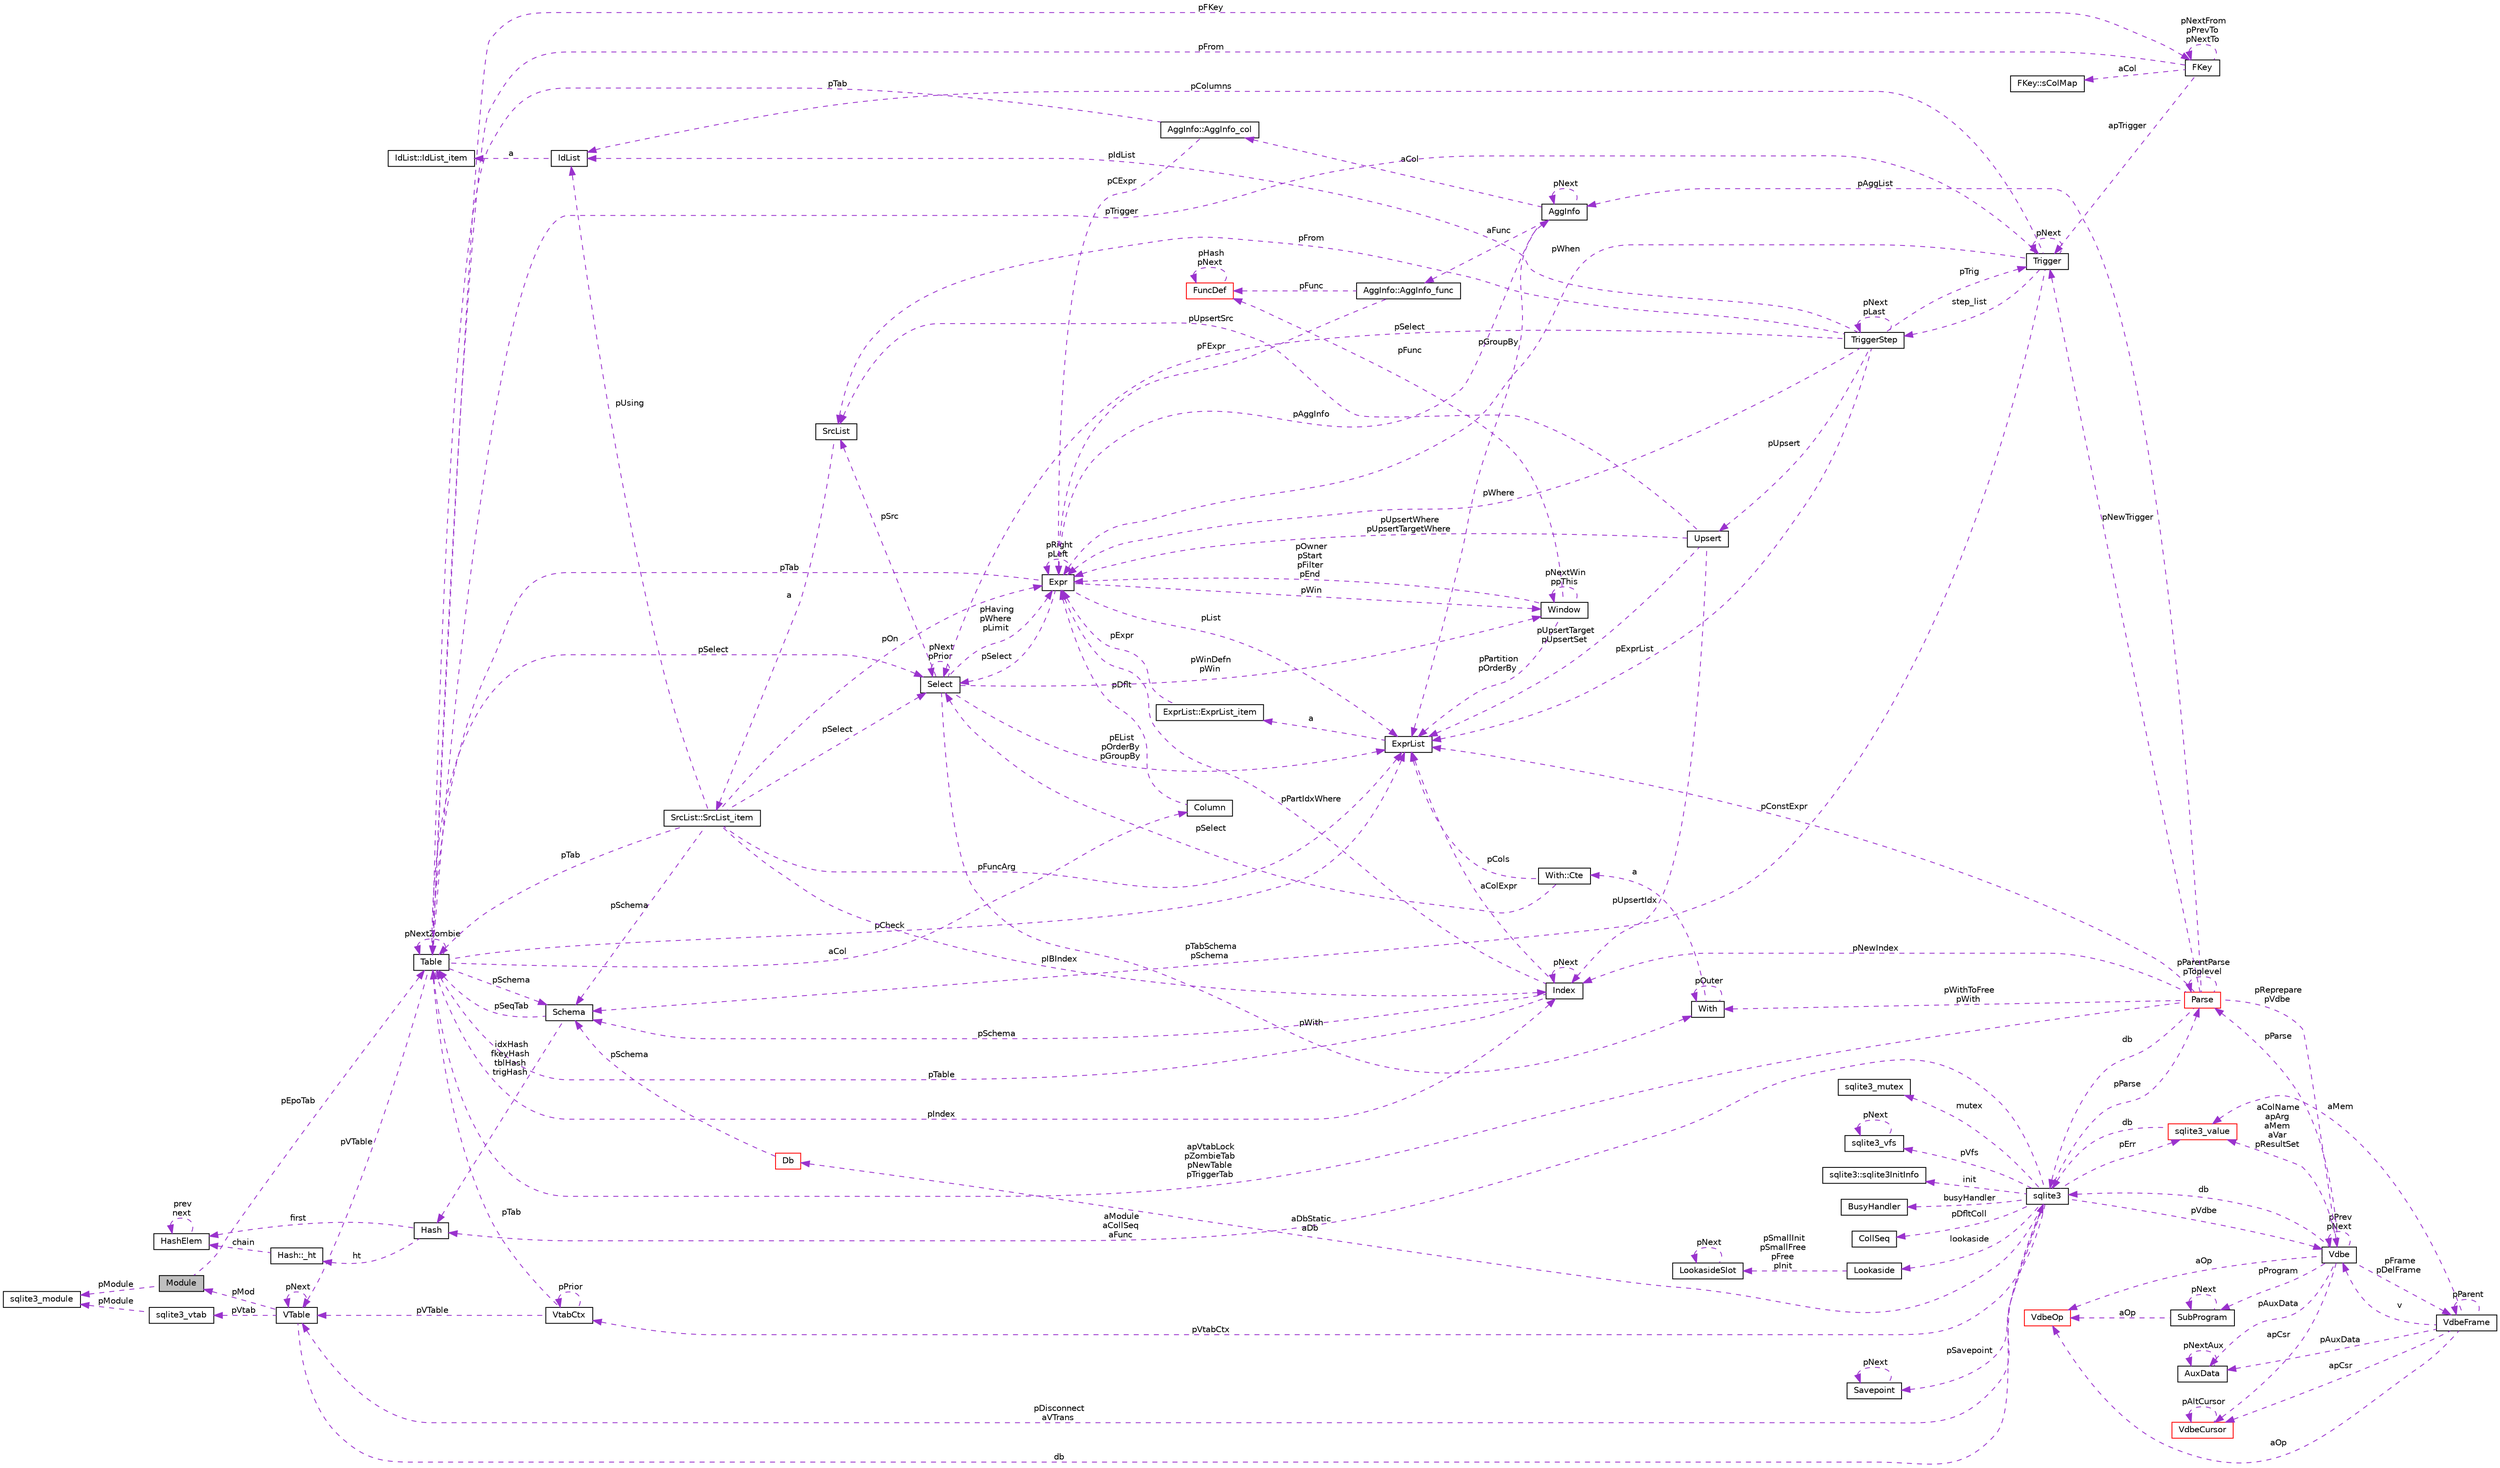 digraph "Module"
{
 // LATEX_PDF_SIZE
  edge [fontname="Helvetica",fontsize="10",labelfontname="Helvetica",labelfontsize="10"];
  node [fontname="Helvetica",fontsize="10",shape=record];
  rankdir="LR";
  Node1 [label="Module",height=0.2,width=0.4,color="black", fillcolor="grey75", style="filled", fontcolor="black",tooltip=" "];
  Node2 -> Node1 [dir="back",color="darkorchid3",fontsize="10",style="dashed",label=" pModule" ,fontname="Helvetica"];
  Node2 [label="sqlite3_module",height=0.2,width=0.4,color="black", fillcolor="white", style="filled",URL="$structsqlite3__module.html",tooltip=" "];
  Node3 -> Node1 [dir="back",color="darkorchid3",fontsize="10",style="dashed",label=" pEpoTab" ,fontname="Helvetica"];
  Node3 [label="Table",height=0.2,width=0.4,color="black", fillcolor="white", style="filled",URL="$structTable.html",tooltip=" "];
  Node4 -> Node3 [dir="back",color="darkorchid3",fontsize="10",style="dashed",label=" pSchema" ,fontname="Helvetica"];
  Node4 [label="Schema",height=0.2,width=0.4,color="black", fillcolor="white", style="filled",URL="$structSchema.html",tooltip=" "];
  Node3 -> Node4 [dir="back",color="darkorchid3",fontsize="10",style="dashed",label=" pSeqTab" ,fontname="Helvetica"];
  Node5 -> Node4 [dir="back",color="darkorchid3",fontsize="10",style="dashed",label=" idxHash\nfkeyHash\ntblHash\ntrigHash" ,fontname="Helvetica"];
  Node5 [label="Hash",height=0.2,width=0.4,color="black", fillcolor="white", style="filled",URL="$structHash.html",tooltip=" "];
  Node6 -> Node5 [dir="back",color="darkorchid3",fontsize="10",style="dashed",label=" ht" ,fontname="Helvetica"];
  Node6 [label="Hash::_ht",height=0.2,width=0.4,color="black", fillcolor="white", style="filled",URL="$structHash_1_1__ht.html",tooltip=" "];
  Node7 -> Node6 [dir="back",color="darkorchid3",fontsize="10",style="dashed",label=" chain" ,fontname="Helvetica"];
  Node7 [label="HashElem",height=0.2,width=0.4,color="black", fillcolor="white", style="filled",URL="$structHashElem.html",tooltip=" "];
  Node7 -> Node7 [dir="back",color="darkorchid3",fontsize="10",style="dashed",label=" prev\nnext" ,fontname="Helvetica"];
  Node7 -> Node5 [dir="back",color="darkorchid3",fontsize="10",style="dashed",label=" first" ,fontname="Helvetica"];
  Node8 -> Node3 [dir="back",color="darkorchid3",fontsize="10",style="dashed",label=" aCol" ,fontname="Helvetica"];
  Node8 [label="Column",height=0.2,width=0.4,color="black", fillcolor="white", style="filled",URL="$structColumn.html",tooltip=" "];
  Node9 -> Node8 [dir="back",color="darkorchid3",fontsize="10",style="dashed",label=" pDflt" ,fontname="Helvetica"];
  Node9 [label="Expr",height=0.2,width=0.4,color="black", fillcolor="white", style="filled",URL="$structExpr.html",tooltip=" "];
  Node10 -> Node9 [dir="back",color="darkorchid3",fontsize="10",style="dashed",label=" pAggInfo" ,fontname="Helvetica"];
  Node10 [label="AggInfo",height=0.2,width=0.4,color="black", fillcolor="white", style="filled",URL="$structAggInfo.html",tooltip=" "];
  Node10 -> Node10 [dir="back",color="darkorchid3",fontsize="10",style="dashed",label=" pNext" ,fontname="Helvetica"];
  Node11 -> Node10 [dir="back",color="darkorchid3",fontsize="10",style="dashed",label=" aCol" ,fontname="Helvetica"];
  Node11 [label="AggInfo::AggInfo_col",height=0.2,width=0.4,color="black", fillcolor="white", style="filled",URL="$structAggInfo_1_1AggInfo__col.html",tooltip=" "];
  Node9 -> Node11 [dir="back",color="darkorchid3",fontsize="10",style="dashed",label=" pCExpr" ,fontname="Helvetica"];
  Node3 -> Node11 [dir="back",color="darkorchid3",fontsize="10",style="dashed",label=" pTab" ,fontname="Helvetica"];
  Node12 -> Node10 [dir="back",color="darkorchid3",fontsize="10",style="dashed",label=" aFunc" ,fontname="Helvetica"];
  Node12 [label="AggInfo::AggInfo_func",height=0.2,width=0.4,color="black", fillcolor="white", style="filled",URL="$structAggInfo_1_1AggInfo__func.html",tooltip=" "];
  Node9 -> Node12 [dir="back",color="darkorchid3",fontsize="10",style="dashed",label=" pFExpr" ,fontname="Helvetica"];
  Node13 -> Node12 [dir="back",color="darkorchid3",fontsize="10",style="dashed",label=" pFunc" ,fontname="Helvetica"];
  Node13 [label="FuncDef",height=0.2,width=0.4,color="red", fillcolor="white", style="filled",URL="$structFuncDef.html",tooltip=" "];
  Node13 -> Node13 [dir="back",color="darkorchid3",fontsize="10",style="dashed",label=" pHash\npNext" ,fontname="Helvetica"];
  Node15 -> Node10 [dir="back",color="darkorchid3",fontsize="10",style="dashed",label=" pGroupBy" ,fontname="Helvetica"];
  Node15 [label="ExprList",height=0.2,width=0.4,color="black", fillcolor="white", style="filled",URL="$structExprList.html",tooltip=" "];
  Node16 -> Node15 [dir="back",color="darkorchid3",fontsize="10",style="dashed",label=" a" ,fontname="Helvetica"];
  Node16 [label="ExprList::ExprList_item",height=0.2,width=0.4,color="black", fillcolor="white", style="filled",URL="$structExprList_1_1ExprList__item.html",tooltip=" "];
  Node9 -> Node16 [dir="back",color="darkorchid3",fontsize="10",style="dashed",label=" pExpr" ,fontname="Helvetica"];
  Node9 -> Node9 [dir="back",color="darkorchid3",fontsize="10",style="dashed",label=" pRight\npLeft" ,fontname="Helvetica"];
  Node3 -> Node9 [dir="back",color="darkorchid3",fontsize="10",style="dashed",label=" pTab" ,fontname="Helvetica"];
  Node17 -> Node9 [dir="back",color="darkorchid3",fontsize="10",style="dashed",label=" pSelect" ,fontname="Helvetica"];
  Node17 [label="Select",height=0.2,width=0.4,color="black", fillcolor="white", style="filled",URL="$structSelect.html",tooltip=" "];
  Node9 -> Node17 [dir="back",color="darkorchid3",fontsize="10",style="dashed",label=" pHaving\npWhere\npLimit" ,fontname="Helvetica"];
  Node18 -> Node17 [dir="back",color="darkorchid3",fontsize="10",style="dashed",label=" pWith" ,fontname="Helvetica"];
  Node18 [label="With",height=0.2,width=0.4,color="black", fillcolor="white", style="filled",URL="$structWith.html",tooltip=" "];
  Node19 -> Node18 [dir="back",color="darkorchid3",fontsize="10",style="dashed",label=" a" ,fontname="Helvetica"];
  Node19 [label="With::Cte",height=0.2,width=0.4,color="black", fillcolor="white", style="filled",URL="$structWith_1_1Cte.html",tooltip=" "];
  Node17 -> Node19 [dir="back",color="darkorchid3",fontsize="10",style="dashed",label=" pSelect" ,fontname="Helvetica"];
  Node15 -> Node19 [dir="back",color="darkorchid3",fontsize="10",style="dashed",label=" pCols" ,fontname="Helvetica"];
  Node18 -> Node18 [dir="back",color="darkorchid3",fontsize="10",style="dashed",label=" pOuter" ,fontname="Helvetica"];
  Node17 -> Node17 [dir="back",color="darkorchid3",fontsize="10",style="dashed",label=" pNext\npPrior" ,fontname="Helvetica"];
  Node20 -> Node17 [dir="back",color="darkorchid3",fontsize="10",style="dashed",label=" pSrc" ,fontname="Helvetica"];
  Node20 [label="SrcList",height=0.2,width=0.4,color="black", fillcolor="white", style="filled",URL="$structSrcList.html",tooltip=" "];
  Node21 -> Node20 [dir="back",color="darkorchid3",fontsize="10",style="dashed",label=" a" ,fontname="Helvetica"];
  Node21 [label="SrcList::SrcList_item",height=0.2,width=0.4,color="black", fillcolor="white", style="filled",URL="$structSrcList_1_1SrcList__item.html",tooltip=" "];
  Node4 -> Node21 [dir="back",color="darkorchid3",fontsize="10",style="dashed",label=" pSchema" ,fontname="Helvetica"];
  Node9 -> Node21 [dir="back",color="darkorchid3",fontsize="10",style="dashed",label=" pOn" ,fontname="Helvetica"];
  Node22 -> Node21 [dir="back",color="darkorchid3",fontsize="10",style="dashed",label=" pUsing" ,fontname="Helvetica"];
  Node22 [label="IdList",height=0.2,width=0.4,color="black", fillcolor="white", style="filled",URL="$structIdList.html",tooltip=" "];
  Node23 -> Node22 [dir="back",color="darkorchid3",fontsize="10",style="dashed",label=" a" ,fontname="Helvetica"];
  Node23 [label="IdList::IdList_item",height=0.2,width=0.4,color="black", fillcolor="white", style="filled",URL="$structIdList_1_1IdList__item.html",tooltip=" "];
  Node3 -> Node21 [dir="back",color="darkorchid3",fontsize="10",style="dashed",label=" pTab" ,fontname="Helvetica"];
  Node17 -> Node21 [dir="back",color="darkorchid3",fontsize="10",style="dashed",label=" pSelect" ,fontname="Helvetica"];
  Node24 -> Node21 [dir="back",color="darkorchid3",fontsize="10",style="dashed",label=" pIBIndex" ,fontname="Helvetica"];
  Node24 [label="Index",height=0.2,width=0.4,color="black", fillcolor="white", style="filled",URL="$structIndex.html",tooltip=" "];
  Node4 -> Node24 [dir="back",color="darkorchid3",fontsize="10",style="dashed",label=" pSchema" ,fontname="Helvetica"];
  Node9 -> Node24 [dir="back",color="darkorchid3",fontsize="10",style="dashed",label=" pPartIdxWhere" ,fontname="Helvetica"];
  Node3 -> Node24 [dir="back",color="darkorchid3",fontsize="10",style="dashed",label=" pTable" ,fontname="Helvetica"];
  Node15 -> Node24 [dir="back",color="darkorchid3",fontsize="10",style="dashed",label=" aColExpr" ,fontname="Helvetica"];
  Node24 -> Node24 [dir="back",color="darkorchid3",fontsize="10",style="dashed",label=" pNext" ,fontname="Helvetica"];
  Node15 -> Node21 [dir="back",color="darkorchid3",fontsize="10",style="dashed",label=" pFuncArg" ,fontname="Helvetica"];
  Node15 -> Node17 [dir="back",color="darkorchid3",fontsize="10",style="dashed",label=" pEList\npOrderBy\npGroupBy" ,fontname="Helvetica"];
  Node25 -> Node17 [dir="back",color="darkorchid3",fontsize="10",style="dashed",label=" pWinDefn\npWin" ,fontname="Helvetica"];
  Node25 [label="Window",height=0.2,width=0.4,color="black", fillcolor="white", style="filled",URL="$structWindow.html",tooltip=" "];
  Node9 -> Node25 [dir="back",color="darkorchid3",fontsize="10",style="dashed",label=" pOwner\npStart\npFilter\npEnd" ,fontname="Helvetica"];
  Node15 -> Node25 [dir="back",color="darkorchid3",fontsize="10",style="dashed",label=" pPartition\npOrderBy" ,fontname="Helvetica"];
  Node13 -> Node25 [dir="back",color="darkorchid3",fontsize="10",style="dashed",label=" pFunc" ,fontname="Helvetica"];
  Node25 -> Node25 [dir="back",color="darkorchid3",fontsize="10",style="dashed",label=" pNextWin\nppThis" ,fontname="Helvetica"];
  Node15 -> Node9 [dir="back",color="darkorchid3",fontsize="10",style="dashed",label=" pList" ,fontname="Helvetica"];
  Node25 -> Node9 [dir="back",color="darkorchid3",fontsize="10",style="dashed",label=" pWin" ,fontname="Helvetica"];
  Node26 -> Node3 [dir="back",color="darkorchid3",fontsize="10",style="dashed",label=" pFKey" ,fontname="Helvetica"];
  Node26 [label="FKey",height=0.2,width=0.4,color="black", fillcolor="white", style="filled",URL="$structFKey.html",tooltip=" "];
  Node27 -> Node26 [dir="back",color="darkorchid3",fontsize="10",style="dashed",label=" aCol" ,fontname="Helvetica"];
  Node27 [label="FKey::sColMap",height=0.2,width=0.4,color="black", fillcolor="white", style="filled",URL="$structFKey_1_1sColMap.html",tooltip=" "];
  Node26 -> Node26 [dir="back",color="darkorchid3",fontsize="10",style="dashed",label=" pNextFrom\npPrevTo\npNextTo" ,fontname="Helvetica"];
  Node3 -> Node26 [dir="back",color="darkorchid3",fontsize="10",style="dashed",label=" pFrom" ,fontname="Helvetica"];
  Node28 -> Node26 [dir="back",color="darkorchid3",fontsize="10",style="dashed",label=" apTrigger" ,fontname="Helvetica"];
  Node28 [label="Trigger",height=0.2,width=0.4,color="black", fillcolor="white", style="filled",URL="$structTrigger.html",tooltip=" "];
  Node29 -> Node28 [dir="back",color="darkorchid3",fontsize="10",style="dashed",label=" step_list" ,fontname="Helvetica"];
  Node29 [label="TriggerStep",height=0.2,width=0.4,color="black", fillcolor="white", style="filled",URL="$structTriggerStep.html",tooltip=" "];
  Node29 -> Node29 [dir="back",color="darkorchid3",fontsize="10",style="dashed",label=" pNext\npLast" ,fontname="Helvetica"];
  Node9 -> Node29 [dir="back",color="darkorchid3",fontsize="10",style="dashed",label=" pWhere" ,fontname="Helvetica"];
  Node22 -> Node29 [dir="back",color="darkorchid3",fontsize="10",style="dashed",label=" pIdList" ,fontname="Helvetica"];
  Node17 -> Node29 [dir="back",color="darkorchid3",fontsize="10",style="dashed",label=" pSelect" ,fontname="Helvetica"];
  Node28 -> Node29 [dir="back",color="darkorchid3",fontsize="10",style="dashed",label=" pTrig" ,fontname="Helvetica"];
  Node20 -> Node29 [dir="back",color="darkorchid3",fontsize="10",style="dashed",label=" pFrom" ,fontname="Helvetica"];
  Node15 -> Node29 [dir="back",color="darkorchid3",fontsize="10",style="dashed",label=" pExprList" ,fontname="Helvetica"];
  Node30 -> Node29 [dir="back",color="darkorchid3",fontsize="10",style="dashed",label=" pUpsert" ,fontname="Helvetica"];
  Node30 [label="Upsert",height=0.2,width=0.4,color="black", fillcolor="white", style="filled",URL="$structUpsert.html",tooltip=" "];
  Node9 -> Node30 [dir="back",color="darkorchid3",fontsize="10",style="dashed",label=" pUpsertWhere\npUpsertTargetWhere" ,fontname="Helvetica"];
  Node20 -> Node30 [dir="back",color="darkorchid3",fontsize="10",style="dashed",label=" pUpsertSrc" ,fontname="Helvetica"];
  Node24 -> Node30 [dir="back",color="darkorchid3",fontsize="10",style="dashed",label=" pUpsertIdx" ,fontname="Helvetica"];
  Node15 -> Node30 [dir="back",color="darkorchid3",fontsize="10",style="dashed",label=" pUpsertTarget\npUpsertSet" ,fontname="Helvetica"];
  Node4 -> Node28 [dir="back",color="darkorchid3",fontsize="10",style="dashed",label=" pTabSchema\npSchema" ,fontname="Helvetica"];
  Node9 -> Node28 [dir="back",color="darkorchid3",fontsize="10",style="dashed",label=" pWhen" ,fontname="Helvetica"];
  Node22 -> Node28 [dir="back",color="darkorchid3",fontsize="10",style="dashed",label=" pColumns" ,fontname="Helvetica"];
  Node28 -> Node28 [dir="back",color="darkorchid3",fontsize="10",style="dashed",label=" pNext" ,fontname="Helvetica"];
  Node31 -> Node3 [dir="back",color="darkorchid3",fontsize="10",style="dashed",label=" pVTable" ,fontname="Helvetica"];
  Node31 [label="VTable",height=0.2,width=0.4,color="black", fillcolor="white", style="filled",URL="$structVTable.html",tooltip=" "];
  Node32 -> Node31 [dir="back",color="darkorchid3",fontsize="10",style="dashed",label=" db" ,fontname="Helvetica"];
  Node32 [label="sqlite3",height=0.2,width=0.4,color="black", fillcolor="white", style="filled",URL="$structsqlite3.html",tooltip=" "];
  Node33 -> Node32 [dir="back",color="darkorchid3",fontsize="10",style="dashed",label=" pVdbe" ,fontname="Helvetica"];
  Node33 [label="Vdbe",height=0.2,width=0.4,color="black", fillcolor="white", style="filled",URL="$structVdbe.html",tooltip=" "];
  Node33 -> Node33 [dir="back",color="darkorchid3",fontsize="10",style="dashed",label=" pPrev\npNext" ,fontname="Helvetica"];
  Node32 -> Node33 [dir="back",color="darkorchid3",fontsize="10",style="dashed",label=" db" ,fontname="Helvetica"];
  Node34 -> Node33 [dir="back",color="darkorchid3",fontsize="10",style="dashed",label=" aColName\napArg\naMem\naVar\npResultSet" ,fontname="Helvetica"];
  Node34 [label="sqlite3_value",height=0.2,width=0.4,color="red", fillcolor="white", style="filled",URL="$structsqlite3__value.html",tooltip=" "];
  Node32 -> Node34 [dir="back",color="darkorchid3",fontsize="10",style="dashed",label=" db" ,fontname="Helvetica"];
  Node36 -> Node33 [dir="back",color="darkorchid3",fontsize="10",style="dashed",label=" pFrame\npDelFrame" ,fontname="Helvetica"];
  Node36 [label="VdbeFrame",height=0.2,width=0.4,color="black", fillcolor="white", style="filled",URL="$structVdbeFrame.html",tooltip=" "];
  Node33 -> Node36 [dir="back",color="darkorchid3",fontsize="10",style="dashed",label=" v" ,fontname="Helvetica"];
  Node34 -> Node36 [dir="back",color="darkorchid3",fontsize="10",style="dashed",label=" aMem" ,fontname="Helvetica"];
  Node36 -> Node36 [dir="back",color="darkorchid3",fontsize="10",style="dashed",label=" pParent" ,fontname="Helvetica"];
  Node37 -> Node36 [dir="back",color="darkorchid3",fontsize="10",style="dashed",label=" pAuxData" ,fontname="Helvetica"];
  Node37 [label="AuxData",height=0.2,width=0.4,color="black", fillcolor="white", style="filled",URL="$structAuxData.html",tooltip=" "];
  Node37 -> Node37 [dir="back",color="darkorchid3",fontsize="10",style="dashed",label=" pNextAux" ,fontname="Helvetica"];
  Node38 -> Node36 [dir="back",color="darkorchid3",fontsize="10",style="dashed",label=" apCsr" ,fontname="Helvetica"];
  Node38 [label="VdbeCursor",height=0.2,width=0.4,color="red", fillcolor="white", style="filled",URL="$structVdbeCursor.html",tooltip=" "];
  Node38 -> Node38 [dir="back",color="darkorchid3",fontsize="10",style="dashed",label=" pAltCursor" ,fontname="Helvetica"];
  Node72 -> Node36 [dir="back",color="darkorchid3",fontsize="10",style="dashed",label=" aOp" ,fontname="Helvetica"];
  Node72 [label="VdbeOp",height=0.2,width=0.4,color="red", fillcolor="white", style="filled",URL="$structVdbeOp.html",tooltip=" "];
  Node37 -> Node33 [dir="back",color="darkorchid3",fontsize="10",style="dashed",label=" pAuxData" ,fontname="Helvetica"];
  Node74 -> Node33 [dir="back",color="darkorchid3",fontsize="10",style="dashed",label=" pProgram" ,fontname="Helvetica"];
  Node74 [label="SubProgram",height=0.2,width=0.4,color="black", fillcolor="white", style="filled",URL="$structSubProgram.html",tooltip=" "];
  Node74 -> Node74 [dir="back",color="darkorchid3",fontsize="10",style="dashed",label=" pNext" ,fontname="Helvetica"];
  Node72 -> Node74 [dir="back",color="darkorchid3",fontsize="10",style="dashed",label=" aOp" ,fontname="Helvetica"];
  Node38 -> Node33 [dir="back",color="darkorchid3",fontsize="10",style="dashed",label=" apCsr" ,fontname="Helvetica"];
  Node76 -> Node33 [dir="back",color="darkorchid3",fontsize="10",style="dashed",label=" pParse" ,fontname="Helvetica"];
  Node76 [label="Parse",height=0.2,width=0.4,color="red", fillcolor="white", style="filled",URL="$structParse.html",tooltip=" "];
  Node10 -> Node76 [dir="back",color="darkorchid3",fontsize="10",style="dashed",label=" pAggList" ,fontname="Helvetica"];
  Node33 -> Node76 [dir="back",color="darkorchid3",fontsize="10",style="dashed",label=" pReprepare\npVdbe" ,fontname="Helvetica"];
  Node32 -> Node76 [dir="back",color="darkorchid3",fontsize="10",style="dashed",label=" db" ,fontname="Helvetica"];
  Node18 -> Node76 [dir="back",color="darkorchid3",fontsize="10",style="dashed",label=" pWithToFree\npWith" ,fontname="Helvetica"];
  Node3 -> Node76 [dir="back",color="darkorchid3",fontsize="10",style="dashed",label=" apVtabLock\npZombieTab\npNewTable\npTriggerTab" ,fontname="Helvetica"];
  Node28 -> Node76 [dir="back",color="darkorchid3",fontsize="10",style="dashed",label=" pNewTrigger" ,fontname="Helvetica"];
  Node24 -> Node76 [dir="back",color="darkorchid3",fontsize="10",style="dashed",label=" pNewIndex" ,fontname="Helvetica"];
  Node15 -> Node76 [dir="back",color="darkorchid3",fontsize="10",style="dashed",label=" pConstExpr" ,fontname="Helvetica"];
  Node76 -> Node76 [dir="back",color="darkorchid3",fontsize="10",style="dashed",label=" pParentParse\npToplevel" ,fontname="Helvetica"];
  Node72 -> Node33 [dir="back",color="darkorchid3",fontsize="10",style="dashed",label=" aOp" ,fontname="Helvetica"];
  Node82 -> Node32 [dir="back",color="darkorchid3",fontsize="10",style="dashed",label=" pSavepoint" ,fontname="Helvetica"];
  Node82 [label="Savepoint",height=0.2,width=0.4,color="black", fillcolor="white", style="filled",URL="$structSavepoint.html",tooltip=" "];
  Node82 -> Node82 [dir="back",color="darkorchid3",fontsize="10",style="dashed",label=" pNext" ,fontname="Helvetica"];
  Node83 -> Node32 [dir="back",color="darkorchid3",fontsize="10",style="dashed",label=" lookaside" ,fontname="Helvetica"];
  Node83 [label="Lookaside",height=0.2,width=0.4,color="black", fillcolor="white", style="filled",URL="$structLookaside.html",tooltip=" "];
  Node84 -> Node83 [dir="back",color="darkorchid3",fontsize="10",style="dashed",label=" pSmallInit\npSmallFree\npFree\npInit" ,fontname="Helvetica"];
  Node84 [label="LookasideSlot",height=0.2,width=0.4,color="black", fillcolor="white", style="filled",URL="$structLookasideSlot.html",tooltip=" "];
  Node84 -> Node84 [dir="back",color="darkorchid3",fontsize="10",style="dashed",label=" pNext" ,fontname="Helvetica"];
  Node34 -> Node32 [dir="back",color="darkorchid3",fontsize="10",style="dashed",label=" pErr" ,fontname="Helvetica"];
  Node43 -> Node32 [dir="back",color="darkorchid3",fontsize="10",style="dashed",label=" mutex" ,fontname="Helvetica"];
  Node43 [label="sqlite3_mutex",height=0.2,width=0.4,color="black", fillcolor="white", style="filled",URL="$structsqlite3__mutex.html",tooltip=" "];
  Node54 -> Node32 [dir="back",color="darkorchid3",fontsize="10",style="dashed",label=" pVfs" ,fontname="Helvetica"];
  Node54 [label="sqlite3_vfs",height=0.2,width=0.4,color="black", fillcolor="white", style="filled",URL="$structsqlite3__vfs.html",tooltip=" "];
  Node54 -> Node54 [dir="back",color="darkorchid3",fontsize="10",style="dashed",label=" pNext" ,fontname="Helvetica"];
  Node85 -> Node32 [dir="back",color="darkorchid3",fontsize="10",style="dashed",label=" init" ,fontname="Helvetica"];
  Node85 [label="sqlite3::sqlite3InitInfo",height=0.2,width=0.4,color="black", fillcolor="white", style="filled",URL="$structsqlite3_1_1sqlite3InitInfo.html",tooltip=" "];
  Node86 -> Node32 [dir="back",color="darkorchid3",fontsize="10",style="dashed",label=" busyHandler" ,fontname="Helvetica"];
  Node86 [label="BusyHandler",height=0.2,width=0.4,color="black", fillcolor="white", style="filled",URL="$structBusyHandler.html",tooltip=" "];
  Node87 -> Node32 [dir="back",color="darkorchid3",fontsize="10",style="dashed",label=" pVtabCtx" ,fontname="Helvetica"];
  Node87 [label="VtabCtx",height=0.2,width=0.4,color="black", fillcolor="white", style="filled",URL="$structVtabCtx.html",tooltip=" "];
  Node87 -> Node87 [dir="back",color="darkorchid3",fontsize="10",style="dashed",label=" pPrior" ,fontname="Helvetica"];
  Node31 -> Node87 [dir="back",color="darkorchid3",fontsize="10",style="dashed",label=" pVTable" ,fontname="Helvetica"];
  Node3 -> Node87 [dir="back",color="darkorchid3",fontsize="10",style="dashed",label=" pTab" ,fontname="Helvetica"];
  Node59 -> Node32 [dir="back",color="darkorchid3",fontsize="10",style="dashed",label=" pDfltColl" ,fontname="Helvetica"];
  Node59 [label="CollSeq",height=0.2,width=0.4,color="black", fillcolor="white", style="filled",URL="$structCollSeq.html",tooltip=" "];
  Node31 -> Node32 [dir="back",color="darkorchid3",fontsize="10",style="dashed",label=" pDisconnect\naVTrans" ,fontname="Helvetica"];
  Node88 -> Node32 [dir="back",color="darkorchid3",fontsize="10",style="dashed",label=" aDbStatic\naDb" ,fontname="Helvetica"];
  Node88 [label="Db",height=0.2,width=0.4,color="red", fillcolor="white", style="filled",URL="$structDb.html",tooltip=" "];
  Node4 -> Node88 [dir="back",color="darkorchid3",fontsize="10",style="dashed",label=" pSchema" ,fontname="Helvetica"];
  Node5 -> Node32 [dir="back",color="darkorchid3",fontsize="10",style="dashed",label=" aModule\naCollSeq\naFunc" ,fontname="Helvetica"];
  Node76 -> Node32 [dir="back",color="darkorchid3",fontsize="10",style="dashed",label=" pParse" ,fontname="Helvetica"];
  Node31 -> Node31 [dir="back",color="darkorchid3",fontsize="10",style="dashed",label=" pNext" ,fontname="Helvetica"];
  Node1 -> Node31 [dir="back",color="darkorchid3",fontsize="10",style="dashed",label=" pMod" ,fontname="Helvetica"];
  Node61 -> Node31 [dir="back",color="darkorchid3",fontsize="10",style="dashed",label=" pVtab" ,fontname="Helvetica"];
  Node61 [label="sqlite3_vtab",height=0.2,width=0.4,color="black", fillcolor="white", style="filled",URL="$structsqlite3__vtab.html",tooltip=" "];
  Node2 -> Node61 [dir="back",color="darkorchid3",fontsize="10",style="dashed",label=" pModule" ,fontname="Helvetica"];
  Node3 -> Node3 [dir="back",color="darkorchid3",fontsize="10",style="dashed",label=" pNextZombie" ,fontname="Helvetica"];
  Node28 -> Node3 [dir="back",color="darkorchid3",fontsize="10",style="dashed",label=" pTrigger" ,fontname="Helvetica"];
  Node17 -> Node3 [dir="back",color="darkorchid3",fontsize="10",style="dashed",label=" pSelect" ,fontname="Helvetica"];
  Node15 -> Node3 [dir="back",color="darkorchid3",fontsize="10",style="dashed",label=" pCheck" ,fontname="Helvetica"];
  Node24 -> Node3 [dir="back",color="darkorchid3",fontsize="10",style="dashed",label=" pIndex" ,fontname="Helvetica"];
}
